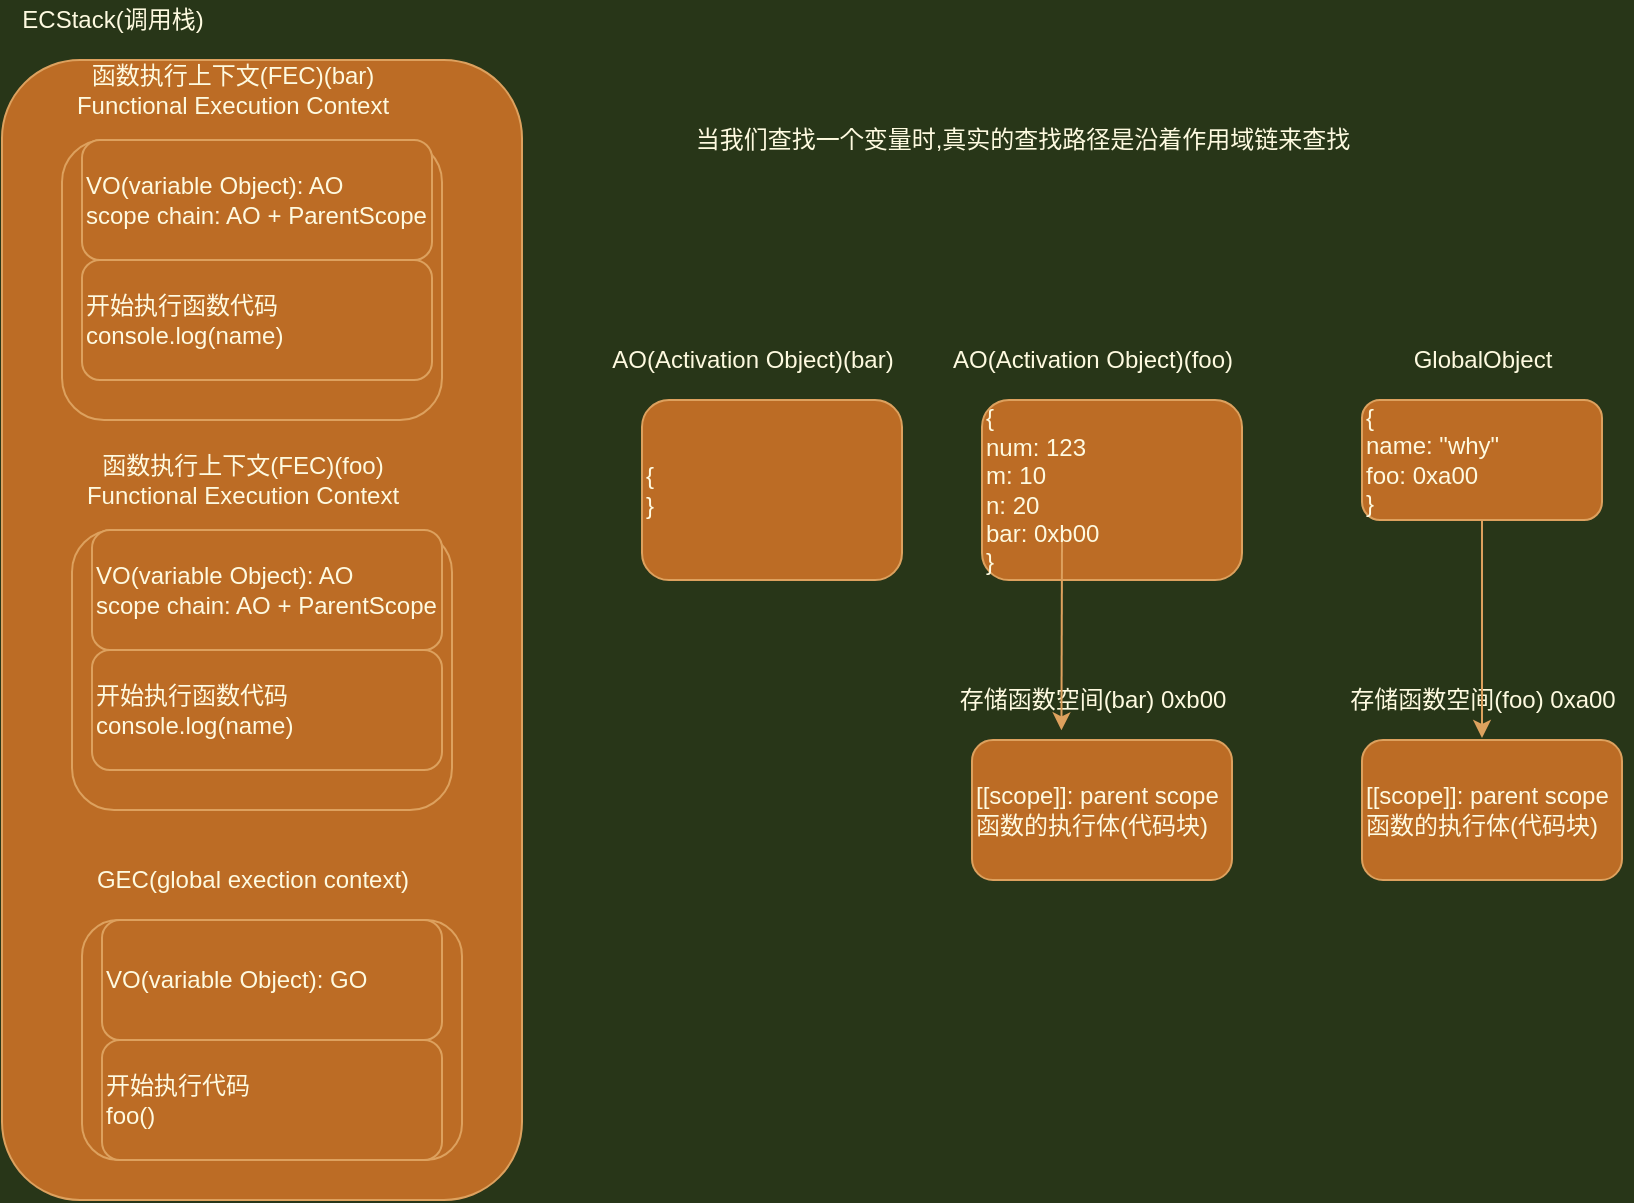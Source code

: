<mxfile version="15.5.4" type="embed"><diagram id="ZRgNgkGBJunc0q0rqTIc" name="Page-1"><mxGraphModel dx="-121" dy="258" grid="0" gridSize="10" guides="1" tooltips="0" connect="1" arrows="1" fold="0" page="0" pageScale="1" pageWidth="1654" pageHeight="2336" background="#283618" math="0" shadow="0"><root><mxCell id="0"/><mxCell id="1" parent="0"/><mxCell id="2" value="" style="whiteSpace=wrap;html=1;fillColor=#BC6C25;strokeColor=#DDA15E;fontColor=#FEFAE0;rounded=1;" parent="1" vertex="1"><mxGeometry x="270" y="10" width="260" height="570" as="geometry"/></mxCell><mxCell id="3" value="ECStack(调用栈)" style="text;html=1;align=center;verticalAlign=middle;resizable=0;points=[];autosize=1;strokeColor=none;fontColor=#FEFAE0;rounded=1;" parent="1" vertex="1"><mxGeometry x="270" y="-20" width="110" height="20" as="geometry"/></mxCell><mxCell id="4" value="" style="whiteSpace=wrap;html=1;fillColor=#BC6C25;strokeColor=#DDA15E;fontColor=#FEFAE0;rounded=1;" parent="1" vertex="1"><mxGeometry x="310" y="440" width="190" height="120" as="geometry"/></mxCell><mxCell id="5" value="GEC(global exection context)" style="text;html=1;align=center;verticalAlign=middle;resizable=0;points=[];autosize=1;strokeColor=none;fontColor=#FEFAE0;rounded=1;" parent="1" vertex="1"><mxGeometry x="310" y="410" width="170" height="20" as="geometry"/></mxCell><mxCell id="8" value="VO(variable Object): GO" style="whiteSpace=wrap;html=1;align=left;fillColor=#BC6C25;strokeColor=#DDA15E;fontColor=#FEFAE0;rounded=1;" parent="1" vertex="1"><mxGeometry x="320" y="440" width="170" height="60" as="geometry"/></mxCell><mxCell id="9" value="开始执行代码&lt;br&gt;foo()" style="whiteSpace=wrap;html=1;align=left;fillColor=#BC6C25;strokeColor=#DDA15E;fontColor=#FEFAE0;rounded=1;" parent="1" vertex="1"><mxGeometry x="320" y="500" width="170" height="60" as="geometry"/></mxCell><mxCell id="10" value="{&lt;br&gt;name: &quot;why&quot;&lt;br&gt;foo: 0xa00&lt;br&gt;}" style="whiteSpace=wrap;html=1;align=left;fillColor=#BC6C25;strokeColor=#DDA15E;fontColor=#FEFAE0;rounded=1;" parent="1" vertex="1"><mxGeometry x="950" y="180" width="120" height="60" as="geometry"/></mxCell><mxCell id="11" value="GlobalObject" style="text;html=1;align=center;verticalAlign=middle;resizable=0;points=[];autosize=1;strokeColor=none;fontColor=#FEFAE0;rounded=1;" parent="1" vertex="1"><mxGeometry x="970" y="150" width="80" height="20" as="geometry"/></mxCell><mxCell id="12" value="[[scope]]: parent scope&lt;br&gt;函数的执行体(代码块)" style="whiteSpace=wrap;html=1;align=left;fillColor=#BC6C25;strokeColor=#DDA15E;fontColor=#FEFAE0;rounded=1;" parent="1" vertex="1"><mxGeometry x="950" y="350" width="130" height="70" as="geometry"/></mxCell><mxCell id="13" value="存储函数空间(foo) 0xa00" style="text;html=1;align=center;verticalAlign=middle;resizable=0;points=[];autosize=1;strokeColor=none;fontColor=#FEFAE0;rounded=1;" parent="1" vertex="1"><mxGeometry x="935" y="320" width="150" height="20" as="geometry"/></mxCell><mxCell id="14" value="" style="endArrow=classic;html=1;strokeColor=#DDA15E;fontColor=#FEFAE0;curved=1;labelBackgroundColor=#283618;" parent="1" source="10" edge="1"><mxGeometry width="50" height="50" relative="1" as="geometry"><mxPoint x="1090" y="210" as="sourcePoint"/><mxPoint x="1010" y="349" as="targetPoint"/></mxGeometry></mxCell><mxCell id="15" value="" style="whiteSpace=wrap;html=1;fillColor=#BC6C25;strokeColor=#DDA15E;fontColor=#FEFAE0;rounded=1;" parent="1" vertex="1"><mxGeometry x="305" y="245" width="190" height="140" as="geometry"/></mxCell><mxCell id="16" value="函数执行上下文(FEC)(foo)&lt;br&gt;Functional Execution Context" style="text;html=1;align=center;verticalAlign=middle;resizable=0;points=[];autosize=1;strokeColor=none;fontColor=#FEFAE0;rounded=1;" parent="1" vertex="1"><mxGeometry x="305" y="205" width="170" height="30" as="geometry"/></mxCell><mxCell id="17" value="VO(variable Object): AO&lt;br&gt;scope chain: AO +&amp;nbsp;ParentScope" style="whiteSpace=wrap;html=1;align=left;fillColor=#BC6C25;strokeColor=#DDA15E;fontColor=#FEFAE0;rounded=1;" parent="1" vertex="1"><mxGeometry x="315" y="245" width="175" height="60" as="geometry"/></mxCell><mxCell id="18" value="{&lt;br&gt;num: 123&lt;br&gt;m: 10&lt;br&gt;n: 20&lt;br&gt;bar: 0xb00&lt;br&gt;}" style="whiteSpace=wrap;html=1;align=left;fillColor=#BC6C25;strokeColor=#DDA15E;fontColor=#FEFAE0;rounded=1;" parent="1" vertex="1"><mxGeometry x="760" y="180" width="130" height="90" as="geometry"/></mxCell><mxCell id="19" value="AO(Activation Object)(foo)" style="text;html=1;align=center;verticalAlign=middle;resizable=0;points=[];autosize=1;strokeColor=none;fontColor=#FEFAE0;rounded=1;" parent="1" vertex="1"><mxGeometry x="735" y="150" width="160" height="20" as="geometry"/></mxCell><mxCell id="20" value="开始执行函数代码&lt;br&gt;console.log(name)" style="whiteSpace=wrap;html=1;align=left;fillColor=#BC6C25;strokeColor=#DDA15E;fontColor=#FEFAE0;rounded=1;" parent="1" vertex="1"><mxGeometry x="315" y="305" width="175" height="60" as="geometry"/></mxCell><mxCell id="21" value="当我们查找一个变量时,真实的查找路径是沿着作用域链来查找" style="text;html=1;align=center;verticalAlign=middle;resizable=0;points=[];autosize=1;strokeColor=none;fontColor=#FEFAE0;rounded=1;" parent="1" vertex="1"><mxGeometry x="610" y="40" width="340" height="20" as="geometry"/></mxCell><mxCell id="23" value="[[scope]]: parent scope&lt;br&gt;函数的执行体(代码块)" style="whiteSpace=wrap;html=1;align=left;fillColor=#BC6C25;strokeColor=#DDA15E;fontColor=#FEFAE0;rounded=1;" parent="1" vertex="1"><mxGeometry x="755" y="350" width="130" height="70" as="geometry"/></mxCell><mxCell id="24" value="存储函数空间(bar) 0xb00" style="text;html=1;align=center;verticalAlign=middle;resizable=0;points=[];autosize=1;strokeColor=none;fontColor=#FEFAE0;rounded=1;" parent="1" vertex="1"><mxGeometry x="740" y="320" width="150" height="20" as="geometry"/></mxCell><mxCell id="25" value="" style="endArrow=classic;html=1;entryX=0.344;entryY=-0.069;entryDx=0;entryDy=0;entryPerimeter=0;strokeColor=#DDA15E;fontColor=#FEFAE0;curved=1;labelBackgroundColor=#283618;" parent="1" target="23" edge="1"><mxGeometry width="50" height="50" relative="1" as="geometry"><mxPoint x="800" y="251" as="sourcePoint"/><mxPoint x="800" y="340" as="targetPoint"/></mxGeometry></mxCell><mxCell id="26" value="" style="whiteSpace=wrap;html=1;fillColor=#BC6C25;strokeColor=#DDA15E;fontColor=#FEFAE0;rounded=1;" parent="1" vertex="1"><mxGeometry x="300" y="50" width="190" height="140" as="geometry"/></mxCell><mxCell id="27" value="函数执行上下文(FEC)(bar)&lt;br&gt;Functional Execution Context" style="text;html=1;align=center;verticalAlign=middle;resizable=0;points=[];autosize=1;strokeColor=none;fontColor=#FEFAE0;rounded=1;" parent="1" vertex="1"><mxGeometry x="300" y="10" width="170" height="30" as="geometry"/></mxCell><mxCell id="28" value="VO(variable Object): AO&lt;br&gt;scope chain: AO + ParentScope" style="whiteSpace=wrap;html=1;align=left;fillColor=#BC6C25;strokeColor=#DDA15E;fontColor=#FEFAE0;rounded=1;" parent="1" vertex="1"><mxGeometry x="310" y="50" width="175" height="60" as="geometry"/></mxCell><mxCell id="29" value="开始执行函数代码&lt;br&gt;console.log(name)" style="whiteSpace=wrap;html=1;align=left;fillColor=#BC6C25;strokeColor=#DDA15E;fontColor=#FEFAE0;rounded=1;" parent="1" vertex="1"><mxGeometry x="310" y="110" width="175" height="60" as="geometry"/></mxCell><mxCell id="30" value="{&lt;br&gt;}" style="whiteSpace=wrap;html=1;align=left;fillColor=#BC6C25;strokeColor=#DDA15E;fontColor=#FEFAE0;rounded=1;" parent="1" vertex="1"><mxGeometry x="590" y="180" width="130" height="90" as="geometry"/></mxCell><mxCell id="31" value="AO(Activation Object)(bar)" style="text;html=1;align=center;verticalAlign=middle;resizable=0;points=[];autosize=1;strokeColor=none;fontColor=#FEFAE0;rounded=1;" parent="1" vertex="1"><mxGeometry x="565" y="150" width="160" height="20" as="geometry"/></mxCell></root></mxGraphModel></diagram></mxfile>